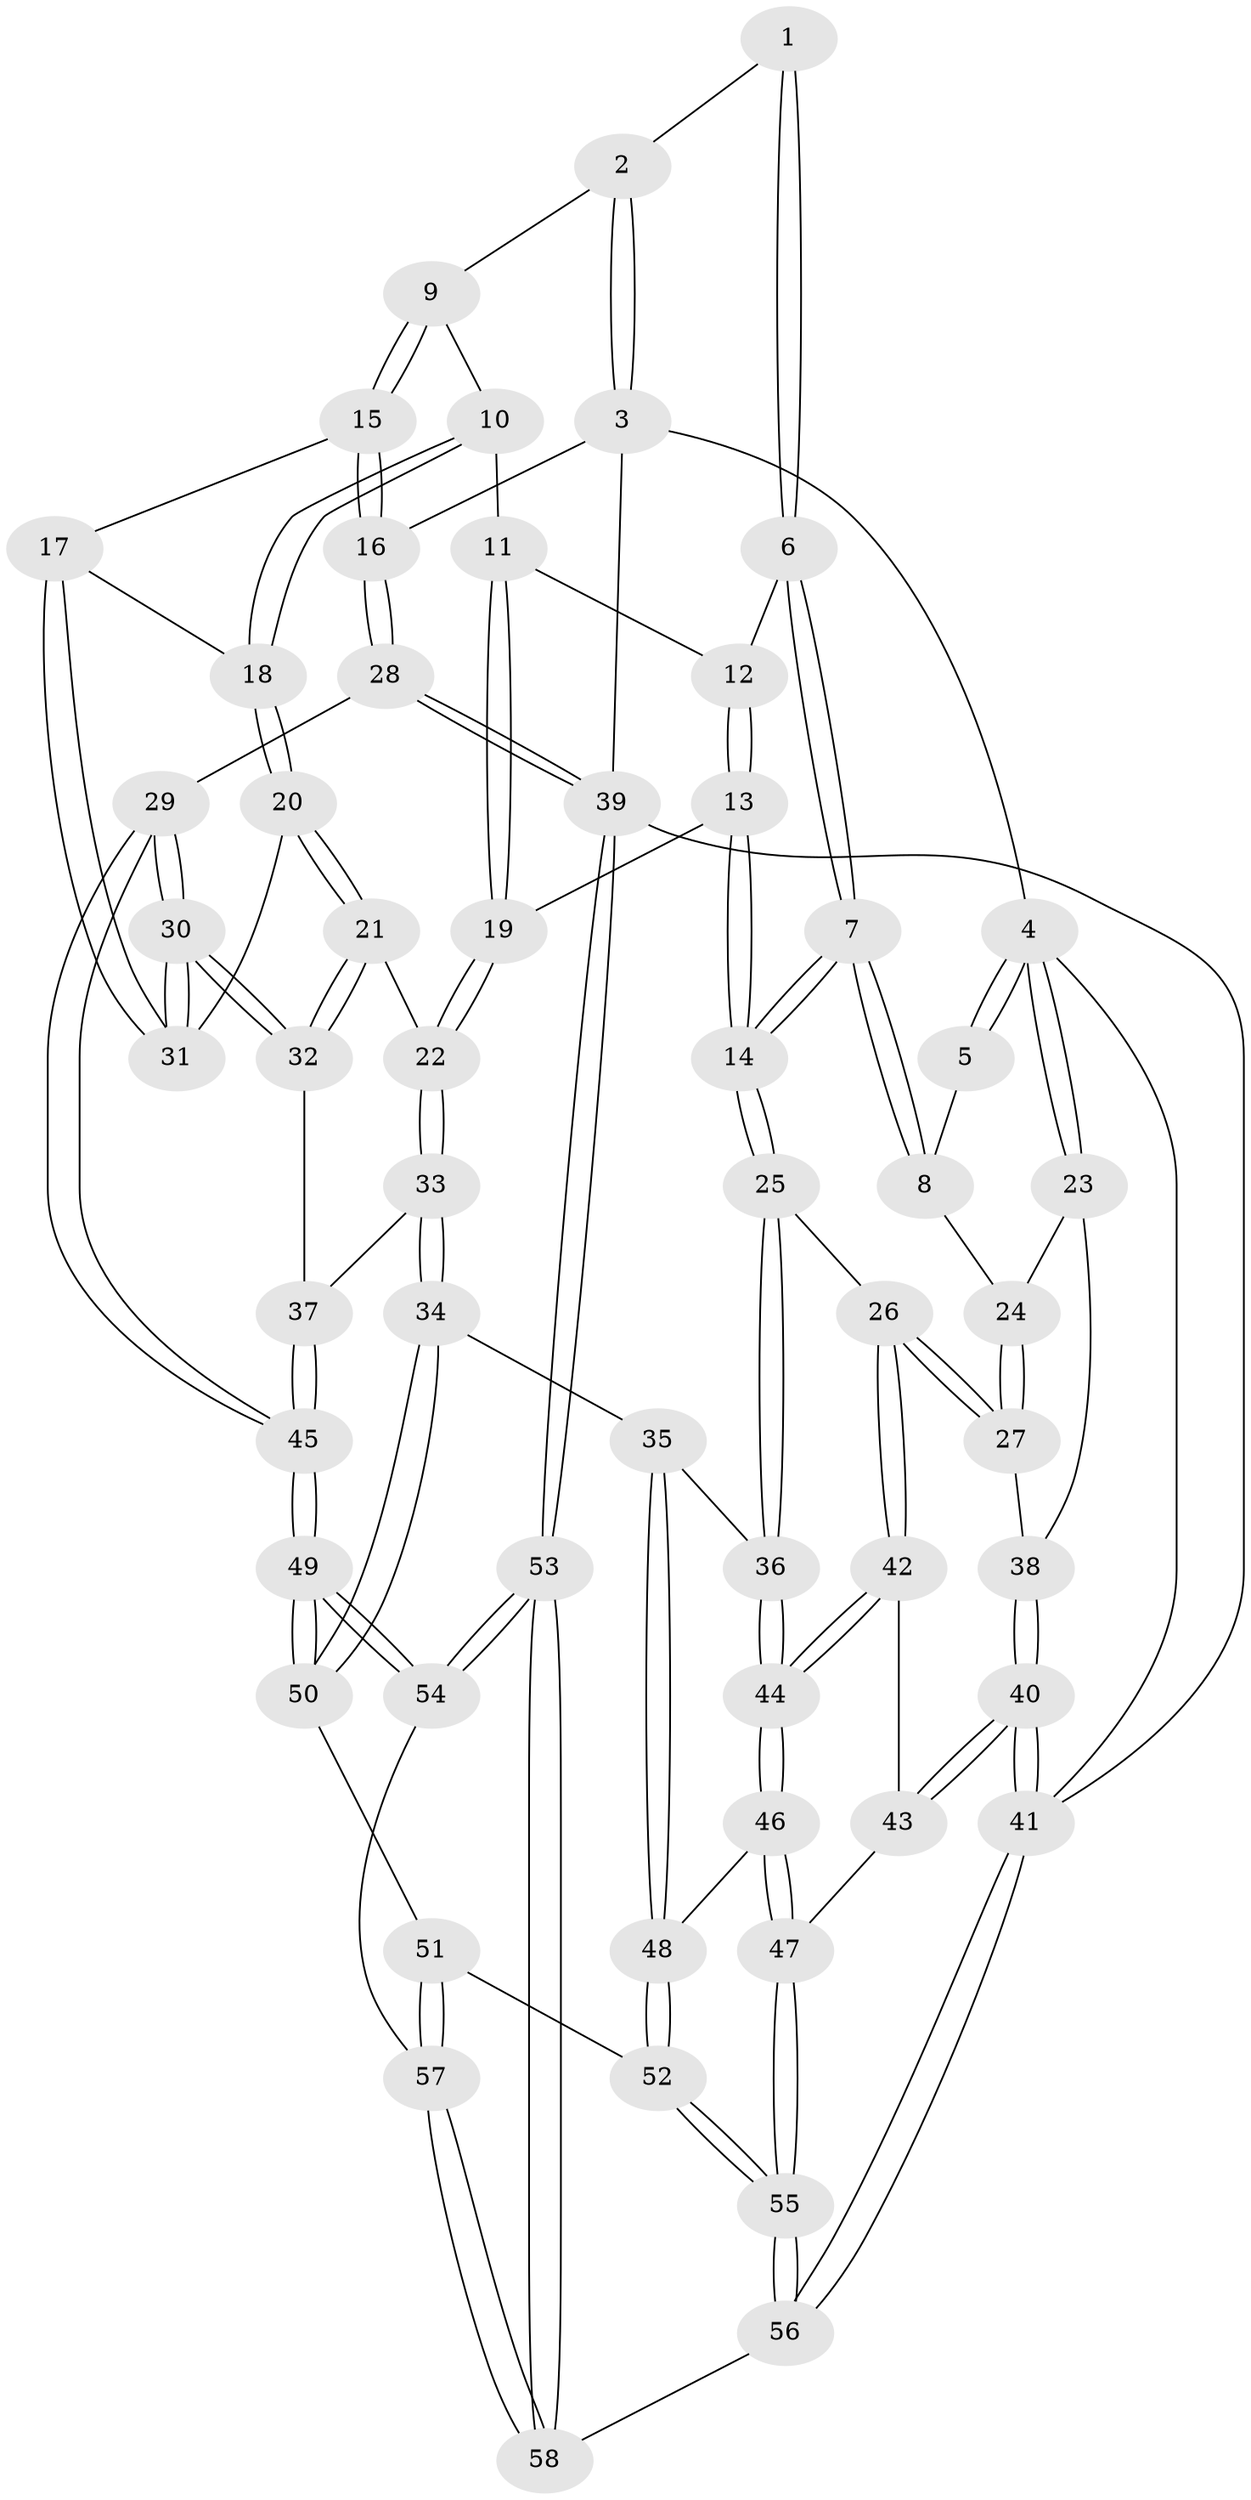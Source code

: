 // coarse degree distribution, {2: 0.14285714285714285, 3: 0.6, 4: 0.14285714285714285, 6: 0.02857142857142857, 5: 0.08571428571428572}
// Generated by graph-tools (version 1.1) at 2025/54/03/04/25 22:54:13]
// undirected, 58 vertices, 142 edges
graph export_dot {
  node [color=gray90,style=filled];
  1 [pos="+0.5055141341176794+0"];
  2 [pos="+0.6904290689860269+0"];
  3 [pos="+1+0"];
  4 [pos="+0+0"];
  5 [pos="+0.2477189303146329+0"];
  6 [pos="+0.4676804551638686+0"];
  7 [pos="+0.3048961141519626+0.14730073552963766"];
  8 [pos="+0.2039258234438784+0.11573370167199667"];
  9 [pos="+0.7158425928384722+0.024655457732224013"];
  10 [pos="+0.7104734651517357+0.049542850851335515"];
  11 [pos="+0.5675659648953926+0.14940577409719027"];
  12 [pos="+0.4860109324171541+0.04449706198388553"];
  13 [pos="+0.4165148501525919+0.3094806494495682"];
  14 [pos="+0.4086025835486635+0.31150471536167645"];
  15 [pos="+0.9442106461406884+0.1712256818029593"];
  16 [pos="+1+0.1069102879867137"];
  17 [pos="+0.9156568161858568+0.18748584448830213"];
  18 [pos="+0.7325869958890076+0.24889790198149417"];
  19 [pos="+0.5808680780163241+0.30731580437027073"];
  20 [pos="+0.7141883126628414+0.2752205149555235"];
  21 [pos="+0.6523977719468055+0.31108262414093085"];
  22 [pos="+0.6126657245532215+0.32129980812510367"];
  23 [pos="+0+0.1782817696436119"];
  24 [pos="+0.20151046703561817+0.11712001393438279"];
  25 [pos="+0.38232344571566784+0.3431900737205395"];
  26 [pos="+0.23072179967491765+0.40992785424660816"];
  27 [pos="+0.19793030588065086+0.3856390269286104"];
  28 [pos="+1+0.4918148511819086"];
  29 [pos="+1+0.5069037487693612"];
  30 [pos="+0.9332652550316862+0.47400303633467683"];
  31 [pos="+0.8653514597646714+0.38302168472319104"];
  32 [pos="+0.7947872181651273+0.48322200123387377"];
  33 [pos="+0.6086249145756726+0.5557978154768284"];
  34 [pos="+0.5943969938517619+0.5867660449458909"];
  35 [pos="+0.4886857381889507+0.5635880877318027"];
  36 [pos="+0.44557889148162316+0.5214916409578624"];
  37 [pos="+0.761016588479978+0.5098783671240997"];
  38 [pos="+0+0.28380544482317394"];
  39 [pos="+1+1"];
  40 [pos="+0+0.6713224788306347"];
  41 [pos="+0+1"];
  42 [pos="+0.21732514766642697+0.5214962937192756"];
  43 [pos="+0.12166360348375406+0.5639211764564721"];
  44 [pos="+0.25822511818216926+0.5770649182425338"];
  45 [pos="+0.8112399947735611+0.7104549204825302"];
  46 [pos="+0.2589271196966044+0.5791046218521774"];
  47 [pos="+0.18321804931778196+0.7370654250923478"];
  48 [pos="+0.3567004414081275+0.6752049825939184"];
  49 [pos="+0.7895548551422068+0.7415967240085029"];
  50 [pos="+0.604417155965066+0.6191838830416422"];
  51 [pos="+0.4998857599758574+0.7771487732385312"];
  52 [pos="+0.3642191671806611+0.7133419532430746"];
  53 [pos="+1+1"];
  54 [pos="+0.8077604381625226+0.8524019510428269"];
  55 [pos="+0.05834888171163564+1"];
  56 [pos="+0+1"];
  57 [pos="+0.5187791914843974+0.8844252078537511"];
  58 [pos="+0.37936938588350866+1"];
  1 -- 2;
  1 -- 6;
  1 -- 6;
  2 -- 3;
  2 -- 3;
  2 -- 9;
  3 -- 4;
  3 -- 16;
  3 -- 39;
  4 -- 5;
  4 -- 5;
  4 -- 23;
  4 -- 23;
  4 -- 41;
  5 -- 8;
  6 -- 7;
  6 -- 7;
  6 -- 12;
  7 -- 8;
  7 -- 8;
  7 -- 14;
  7 -- 14;
  8 -- 24;
  9 -- 10;
  9 -- 15;
  9 -- 15;
  10 -- 11;
  10 -- 18;
  10 -- 18;
  11 -- 12;
  11 -- 19;
  11 -- 19;
  12 -- 13;
  12 -- 13;
  13 -- 14;
  13 -- 14;
  13 -- 19;
  14 -- 25;
  14 -- 25;
  15 -- 16;
  15 -- 16;
  15 -- 17;
  16 -- 28;
  16 -- 28;
  17 -- 18;
  17 -- 31;
  17 -- 31;
  18 -- 20;
  18 -- 20;
  19 -- 22;
  19 -- 22;
  20 -- 21;
  20 -- 21;
  20 -- 31;
  21 -- 22;
  21 -- 32;
  21 -- 32;
  22 -- 33;
  22 -- 33;
  23 -- 24;
  23 -- 38;
  24 -- 27;
  24 -- 27;
  25 -- 26;
  25 -- 36;
  25 -- 36;
  26 -- 27;
  26 -- 27;
  26 -- 42;
  26 -- 42;
  27 -- 38;
  28 -- 29;
  28 -- 39;
  28 -- 39;
  29 -- 30;
  29 -- 30;
  29 -- 45;
  29 -- 45;
  30 -- 31;
  30 -- 31;
  30 -- 32;
  30 -- 32;
  32 -- 37;
  33 -- 34;
  33 -- 34;
  33 -- 37;
  34 -- 35;
  34 -- 50;
  34 -- 50;
  35 -- 36;
  35 -- 48;
  35 -- 48;
  36 -- 44;
  36 -- 44;
  37 -- 45;
  37 -- 45;
  38 -- 40;
  38 -- 40;
  39 -- 53;
  39 -- 53;
  39 -- 41;
  40 -- 41;
  40 -- 41;
  40 -- 43;
  40 -- 43;
  41 -- 56;
  41 -- 56;
  42 -- 43;
  42 -- 44;
  42 -- 44;
  43 -- 47;
  44 -- 46;
  44 -- 46;
  45 -- 49;
  45 -- 49;
  46 -- 47;
  46 -- 47;
  46 -- 48;
  47 -- 55;
  47 -- 55;
  48 -- 52;
  48 -- 52;
  49 -- 50;
  49 -- 50;
  49 -- 54;
  49 -- 54;
  50 -- 51;
  51 -- 52;
  51 -- 57;
  51 -- 57;
  52 -- 55;
  52 -- 55;
  53 -- 54;
  53 -- 54;
  53 -- 58;
  53 -- 58;
  54 -- 57;
  55 -- 56;
  55 -- 56;
  56 -- 58;
  57 -- 58;
  57 -- 58;
}

